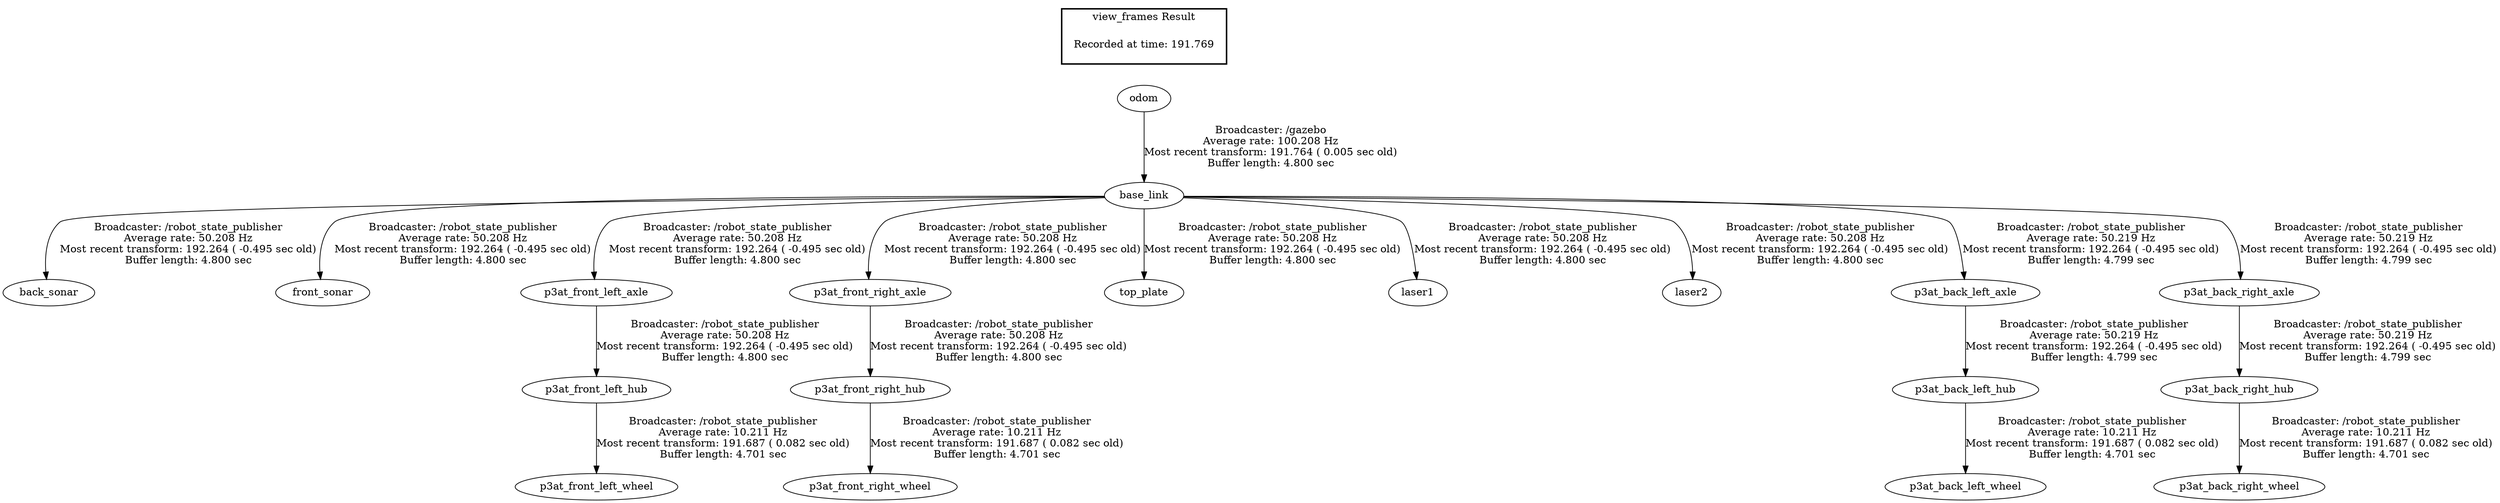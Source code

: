 digraph G {
"base_link" -> "back_sonar"[label="Broadcaster: /robot_state_publisher\nAverage rate: 50.208 Hz\nMost recent transform: 192.264 ( -0.495 sec old)\nBuffer length: 4.800 sec\n"];
"odom" -> "base_link"[label="Broadcaster: /gazebo\nAverage rate: 100.208 Hz\nMost recent transform: 191.764 ( 0.005 sec old)\nBuffer length: 4.800 sec\n"];
"base_link" -> "front_sonar"[label="Broadcaster: /robot_state_publisher\nAverage rate: 50.208 Hz\nMost recent transform: 192.264 ( -0.495 sec old)\nBuffer length: 4.800 sec\n"];
"base_link" -> "p3at_front_left_axle"[label="Broadcaster: /robot_state_publisher\nAverage rate: 50.208 Hz\nMost recent transform: 192.264 ( -0.495 sec old)\nBuffer length: 4.800 sec\n"];
"p3at_front_left_axle" -> "p3at_front_left_hub"[label="Broadcaster: /robot_state_publisher\nAverage rate: 50.208 Hz\nMost recent transform: 192.264 ( -0.495 sec old)\nBuffer length: 4.800 sec\n"];
"base_link" -> "p3at_front_right_axle"[label="Broadcaster: /robot_state_publisher\nAverage rate: 50.208 Hz\nMost recent transform: 192.264 ( -0.495 sec old)\nBuffer length: 4.800 sec\n"];
"p3at_front_right_axle" -> "p3at_front_right_hub"[label="Broadcaster: /robot_state_publisher\nAverage rate: 50.208 Hz\nMost recent transform: 192.264 ( -0.495 sec old)\nBuffer length: 4.800 sec\n"];
"base_link" -> "top_plate"[label="Broadcaster: /robot_state_publisher\nAverage rate: 50.208 Hz\nMost recent transform: 192.264 ( -0.495 sec old)\nBuffer length: 4.800 sec\n"];
"base_link" -> "laser1"[label="Broadcaster: /robot_state_publisher\nAverage rate: 50.208 Hz\nMost recent transform: 192.264 ( -0.495 sec old)\nBuffer length: 4.800 sec\n"];
"base_link" -> "laser2"[label="Broadcaster: /robot_state_publisher\nAverage rate: 50.208 Hz\nMost recent transform: 192.264 ( -0.495 sec old)\nBuffer length: 4.800 sec\n"];
"base_link" -> "p3at_back_left_axle"[label="Broadcaster: /robot_state_publisher\nAverage rate: 50.219 Hz\nMost recent transform: 192.264 ( -0.495 sec old)\nBuffer length: 4.799 sec\n"];
"p3at_back_left_axle" -> "p3at_back_left_hub"[label="Broadcaster: /robot_state_publisher\nAverage rate: 50.219 Hz\nMost recent transform: 192.264 ( -0.495 sec old)\nBuffer length: 4.799 sec\n"];
"base_link" -> "p3at_back_right_axle"[label="Broadcaster: /robot_state_publisher\nAverage rate: 50.219 Hz\nMost recent transform: 192.264 ( -0.495 sec old)\nBuffer length: 4.799 sec\n"];
"p3at_back_right_axle" -> "p3at_back_right_hub"[label="Broadcaster: /robot_state_publisher\nAverage rate: 50.219 Hz\nMost recent transform: 192.264 ( -0.495 sec old)\nBuffer length: 4.799 sec\n"];
"p3at_back_left_hub" -> "p3at_back_left_wheel"[label="Broadcaster: /robot_state_publisher\nAverage rate: 10.211 Hz\nMost recent transform: 191.687 ( 0.082 sec old)\nBuffer length: 4.701 sec\n"];
"p3at_back_right_hub" -> "p3at_back_right_wheel"[label="Broadcaster: /robot_state_publisher\nAverage rate: 10.211 Hz\nMost recent transform: 191.687 ( 0.082 sec old)\nBuffer length: 4.701 sec\n"];
"p3at_front_left_hub" -> "p3at_front_left_wheel"[label="Broadcaster: /robot_state_publisher\nAverage rate: 10.211 Hz\nMost recent transform: 191.687 ( 0.082 sec old)\nBuffer length: 4.701 sec\n"];
"p3at_front_right_hub" -> "p3at_front_right_wheel"[label="Broadcaster: /robot_state_publisher\nAverage rate: 10.211 Hz\nMost recent transform: 191.687 ( 0.082 sec old)\nBuffer length: 4.701 sec\n"];
edge [style=invis];
 subgraph cluster_legend { style=bold; color=black; label ="view_frames Result";
"Recorded at time: 191.769"[ shape=plaintext ] ;
 }->"odom";
}
